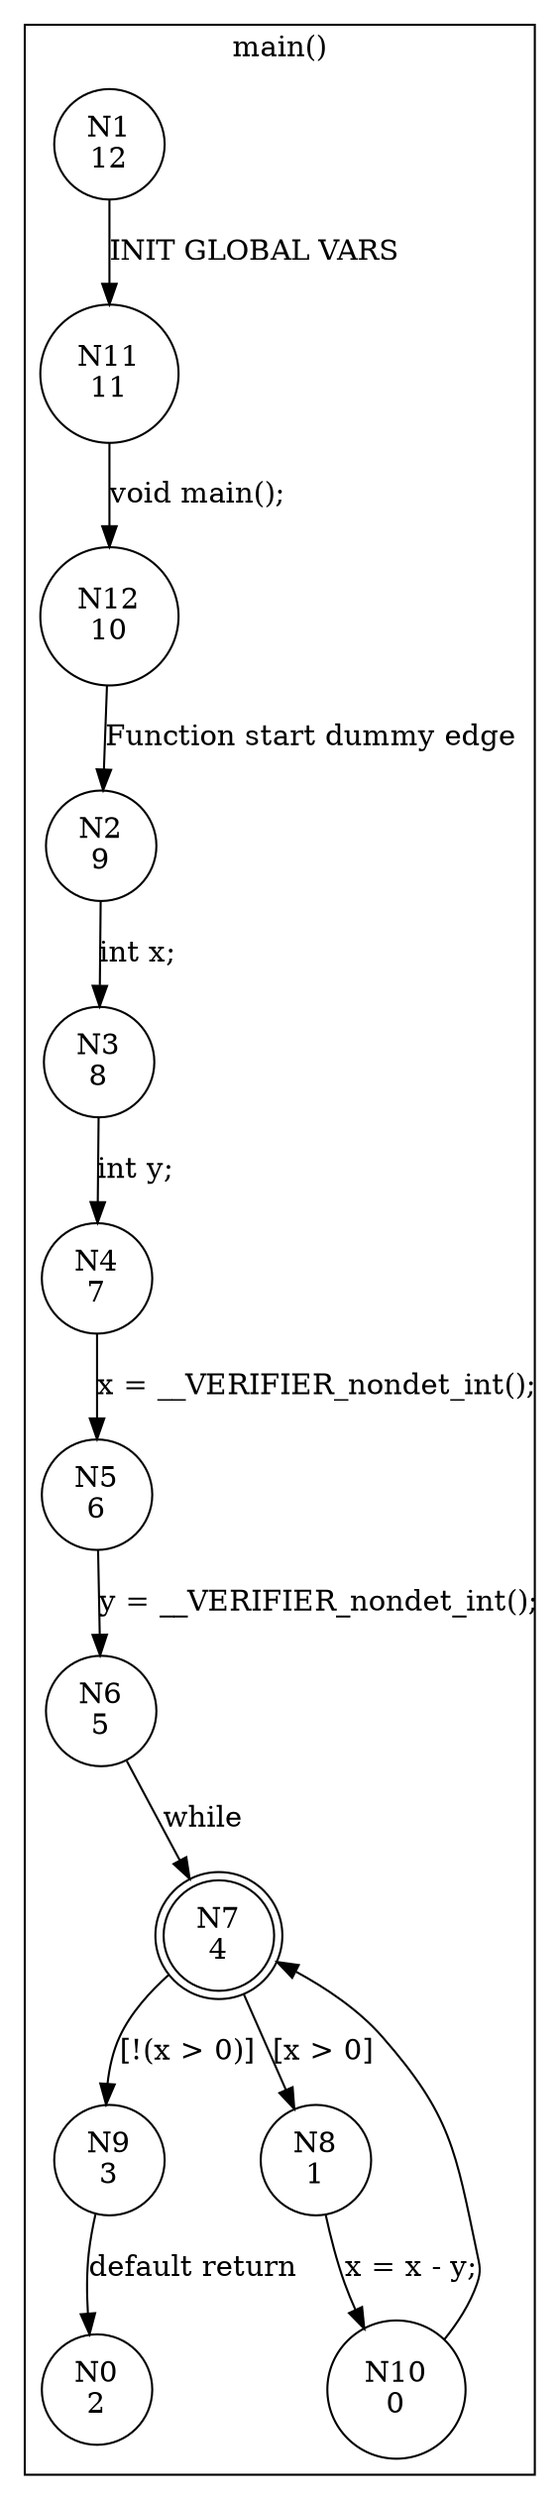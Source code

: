 digraph CFA {
1 [shape="circle" label="N1\n12"]
11 [shape="circle" label="N11\n11"]
12 [shape="circle" label="N12\n10"]
2 [shape="circle" label="N2\n9"]
3 [shape="circle" label="N3\n8"]
4 [shape="circle" label="N4\n7"]
5 [shape="circle" label="N5\n6"]
6 [shape="circle" label="N6\n5"]
7 [shape="doublecircle" label="N7\n4"]
9 [shape="circle" label="N9\n3"]
0 [shape="circle" label="N0\n2"]
8 [shape="circle" label="N8\n1"]
10 [shape="circle" label="N10\n0"]
node [shape="circle"]
subgraph cluster_main {
label="main()"
1 -> 11 [label="INIT GLOBAL VARS"]
11 -> 12 [label="void main();"]
12 -> 2 [label="Function start dummy edge"]
2 -> 3 [label="int x;"]
3 -> 4 [label="int y;"]
4 -> 5 [label="x = __VERIFIER_nondet_int();"]
5 -> 6 [label="y = __VERIFIER_nondet_int();"]
6 -> 7 [label="while"]
7 -> 8 [label="[x > 0]"]
7 -> 9 [label="[!(x > 0)]"]
9 -> 0 [label="default return"]
8 -> 10 [label="x = x - y;"]
10 -> 7 [label=""]}
}